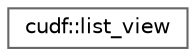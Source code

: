 digraph "类继承关系图"
{
 // LATEX_PDF_SIZE
  bgcolor="transparent";
  edge [fontname=Helvetica,fontsize=10,labelfontname=Helvetica,labelfontsize=10];
  node [fontname=Helvetica,fontsize=10,shape=box,height=0.2,width=0.4];
  rankdir="LR";
  Node0 [id="Node000000",label="cudf::list_view",height=0.2,width=0.4,color="grey40", fillcolor="white", style="filled",URL="$classcudf_1_1list__view.html",tooltip="A non-owning, immutable view of device data that represents a list of elements of arbitrary type (inc..."];
}
